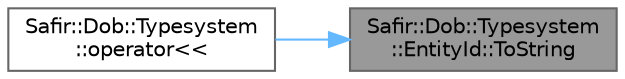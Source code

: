 digraph "Safir::Dob::Typesystem::EntityId::ToString"
{
 // LATEX_PDF_SIZE
  bgcolor="transparent";
  edge [fontname=Helvetica,fontsize=10,labelfontname=Helvetica,labelfontsize=10];
  node [fontname=Helvetica,fontsize=10,shape=box,height=0.2,width=0.4];
  rankdir="RL";
  Node1 [label="Safir::Dob::Typesystem\l::EntityId::ToString",height=0.2,width=0.4,color="gray40", fillcolor="grey60", style="filled", fontcolor="black",tooltip="Convert an entity id to a string."];
  Node1 -> Node2 [dir="back",color="steelblue1",style="solid"];
  Node2 [label="Safir::Dob::Typesystem\l::operator\<\<",height=0.2,width=0.4,color="grey40", fillcolor="white", style="filled",URL="$a00398.html#ad65dc7112af50cf62565ff3096887de7",tooltip=" "];
}
